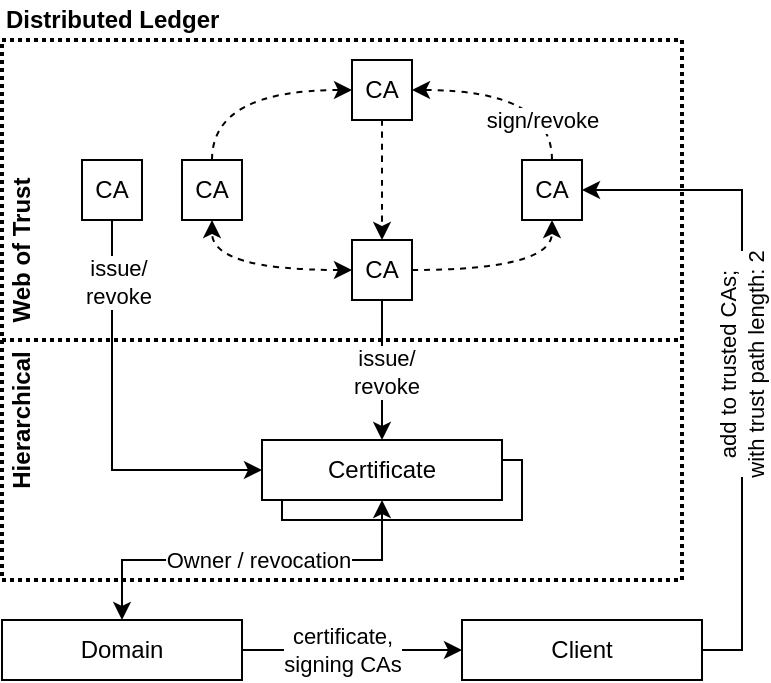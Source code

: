 <mxfile version="15.8.7" type="device" pages="8"><diagram id="R8iljsXGlbo5woVDHEhi" name="architecture-simplified"><mxGraphModel dx="1026" dy="521" grid="1" gridSize="10" guides="1" tooltips="1" connect="1" arrows="1" fold="1" page="1" pageScale="1" pageWidth="1169" pageHeight="827" math="0" shadow="0"><root><mxCell id="88ERGXW2AgJ9caHo-0pp-0"/><mxCell id="88ERGXW2AgJ9caHo-0pp-1" parent="88ERGXW2AgJ9caHo-0pp-0"/><mxCell id="WZ7oNyzAB2QhTYiF89JB-40" value="" style="rounded=0;whiteSpace=wrap;html=1;dashed=1;dashPattern=1 1;fillColor=none;strokeWidth=2;" parent="88ERGXW2AgJ9caHo-0pp-1" vertex="1"><mxGeometry x="160" y="30" width="340" height="270" as="geometry"/></mxCell><mxCell id="WZ7oNyzAB2QhTYiF89JB-1" value="Domain" style="rounded=0;whiteSpace=wrap;html=1;" parent="88ERGXW2AgJ9caHo-0pp-1" vertex="1"><mxGeometry x="300" y="240" width="120" height="30" as="geometry"/></mxCell><mxCell id="WZ7oNyzAB2QhTYiF89JB-3" style="edgeStyle=orthogonalEdgeStyle;rounded=0;orthogonalLoop=1;jettySize=auto;html=1;entryX=0.5;entryY=0;entryDx=0;entryDy=0;exitX=0.5;exitY=1;exitDx=0;exitDy=0;" parent="88ERGXW2AgJ9caHo-0pp-1" source="WZ7oNyzAB2QhTYiF89JB-6" target="WZ7oNyzAB2QhTYiF89JB-7" edge="1"><mxGeometry relative="1" as="geometry"/></mxCell><mxCell id="WZ7oNyzAB2QhTYiF89JB-41" value="issue/&lt;br&gt;revoke" style="edgeLabel;html=1;align=center;verticalAlign=middle;resizable=0;points=[];" parent="WZ7oNyzAB2QhTYiF89JB-3" vertex="1" connectable="0"><mxGeometry x="0.029" y="2" relative="1" as="geometry"><mxPoint as="offset"/></mxGeometry></mxCell><mxCell id="WZ7oNyzAB2QhTYiF89JB-5" value="" style="edgeStyle=orthogonalEdgeStyle;rounded=0;orthogonalLoop=1;jettySize=auto;html=1;entryX=0.5;entryY=1;entryDx=0;entryDy=0;exitX=1;exitY=0.5;exitDx=0;exitDy=0;startArrow=none;startFill=0;curved=1;dashed=1;" parent="88ERGXW2AgJ9caHo-0pp-1" source="WZ7oNyzAB2QhTYiF89JB-6" target="WZ7oNyzAB2QhTYiF89JB-10" edge="1"><mxGeometry relative="1" as="geometry"/></mxCell><mxCell id="WZ7oNyzAB2QhTYiF89JB-6" value="CA" style="rounded=0;whiteSpace=wrap;html=1;" parent="88ERGXW2AgJ9caHo-0pp-1" vertex="1"><mxGeometry x="335" y="130" width="30" height="30" as="geometry"/></mxCell><mxCell id="WZ7oNyzAB2QhTYiF89JB-7" value="Certificate" style="rounded=0;whiteSpace=wrap;html=1;" parent="88ERGXW2AgJ9caHo-0pp-1" vertex="1"><mxGeometry x="290" y="230" width="120" height="30" as="geometry"/></mxCell><mxCell id="WZ7oNyzAB2QhTYiF89JB-8" style="edgeStyle=orthogonalEdgeStyle;rounded=0;orthogonalLoop=1;jettySize=auto;html=1;entryX=0.5;entryY=1;entryDx=0;entryDy=0;exitX=0.5;exitY=0;exitDx=0;exitDy=0;startArrow=classic;startFill=1;" parent="88ERGXW2AgJ9caHo-0pp-1" source="WZ7oNyzAB2QhTYiF89JB-44" target="WZ7oNyzAB2QhTYiF89JB-7" edge="1"><mxGeometry relative="1" as="geometry"/></mxCell><mxCell id="WZ7oNyzAB2QhTYiF89JB-9" value="Owner / revocation" style="edgeLabel;html=1;align=center;verticalAlign=middle;resizable=0;points=[];" parent="WZ7oNyzAB2QhTYiF89JB-8" vertex="1" connectable="0"><mxGeometry x="0.024" relative="1" as="geometry"><mxPoint as="offset"/></mxGeometry></mxCell><mxCell id="WZ7oNyzAB2QhTYiF89JB-31" style="edgeStyle=orthogonalEdgeStyle;curved=1;rounded=0;orthogonalLoop=1;jettySize=auto;html=1;entryX=1;entryY=0.5;entryDx=0;entryDy=0;exitX=0.5;exitY=0;exitDx=0;exitDy=0;dashed=1;startArrow=none;startFill=0;endArrow=classic;endFill=1;" parent="88ERGXW2AgJ9caHo-0pp-1" source="WZ7oNyzAB2QhTYiF89JB-10" target="WZ7oNyzAB2QhTYiF89JB-29" edge="1"><mxGeometry relative="1" as="geometry"/></mxCell><mxCell id="WZ7oNyzAB2QhTYiF89JB-36" value="sign/revoke" style="edgeLabel;html=1;align=center;verticalAlign=middle;resizable=0;points=[];" parent="WZ7oNyzAB2QhTYiF89JB-31" vertex="1" connectable="0"><mxGeometry x="0.314" y="5" relative="1" as="geometry"><mxPoint x="29" y="10" as="offset"/></mxGeometry></mxCell><mxCell id="WZ7oNyzAB2QhTYiF89JB-10" value="CA" style="rounded=0;whiteSpace=wrap;html=1;" parent="88ERGXW2AgJ9caHo-0pp-1" vertex="1"><mxGeometry x="420" y="90" width="30" height="30" as="geometry"/></mxCell><mxCell id="WZ7oNyzAB2QhTYiF89JB-11" style="edgeStyle=orthogonalEdgeStyle;rounded=0;orthogonalLoop=1;jettySize=auto;html=1;startArrow=none;startFill=0;entryX=1;entryY=0.5;entryDx=0;entryDy=0;exitX=1;exitY=0.5;exitDx=0;exitDy=0;" parent="88ERGXW2AgJ9caHo-0pp-1" source="WZ7oNyzAB2QhTYiF89JB-16" target="WZ7oNyzAB2QhTYiF89JB-10" edge="1"><mxGeometry relative="1" as="geometry"><mxPoint x="760" y="205" as="targetPoint"/></mxGeometry></mxCell><mxCell id="WZ7oNyzAB2QhTYiF89JB-12" value="add to trusted CAs; &lt;br&gt;with trust path length: 2" style="edgeLabel;html=1;align=center;verticalAlign=middle;resizable=0;points=[];horizontal=0;" parent="WZ7oNyzAB2QhTYiF89JB-11" vertex="1" connectable="0"><mxGeometry x="-0.313" y="3" relative="1" as="geometry"><mxPoint x="3" y="-49" as="offset"/></mxGeometry></mxCell><mxCell id="WZ7oNyzAB2QhTYiF89JB-13" style="edgeStyle=orthogonalEdgeStyle;rounded=0;orthogonalLoop=1;jettySize=auto;html=1;entryX=1;entryY=0.5;entryDx=0;entryDy=0;startArrow=classic;startFill=1;exitX=0;exitY=0.5;exitDx=0;exitDy=0;endArrow=none;endFill=0;" parent="88ERGXW2AgJ9caHo-0pp-1" source="WZ7oNyzAB2QhTYiF89JB-16" target="WZ7oNyzAB2QhTYiF89JB-44" edge="1"><mxGeometry relative="1" as="geometry"/></mxCell><mxCell id="WZ7oNyzAB2QhTYiF89JB-42" value="certificate,&lt;br&gt;signing CAs" style="edgeLabel;html=1;align=center;verticalAlign=middle;resizable=0;points=[];" parent="WZ7oNyzAB2QhTYiF89JB-13" vertex="1" connectable="0"><mxGeometry x="-0.067" y="-4" relative="1" as="geometry"><mxPoint x="-9" y="4" as="offset"/></mxGeometry></mxCell><mxCell id="WZ7oNyzAB2QhTYiF89JB-16" value="Client" style="rounded=0;whiteSpace=wrap;html=1;" parent="88ERGXW2AgJ9caHo-0pp-1" vertex="1"><mxGeometry x="390" y="320" width="120" height="30" as="geometry"/></mxCell><mxCell id="WZ7oNyzAB2QhTYiF89JB-30" style="edgeStyle=orthogonalEdgeStyle;curved=1;rounded=0;orthogonalLoop=1;jettySize=auto;html=1;entryX=0;entryY=0.5;entryDx=0;entryDy=0;exitX=0.5;exitY=0;exitDx=0;exitDy=0;dashed=1;" parent="88ERGXW2AgJ9caHo-0pp-1" source="WZ7oNyzAB2QhTYiF89JB-17" target="WZ7oNyzAB2QhTYiF89JB-29" edge="1"><mxGeometry relative="1" as="geometry"/></mxCell><mxCell id="WZ7oNyzAB2QhTYiF89JB-17" value="CA" style="rounded=0;whiteSpace=wrap;html=1;" parent="88ERGXW2AgJ9caHo-0pp-1" vertex="1"><mxGeometry x="250" y="90" width="30" height="30" as="geometry"/></mxCell><mxCell id="WZ7oNyzAB2QhTYiF89JB-20" value="CA" style="rounded=0;whiteSpace=wrap;html=1;" parent="88ERGXW2AgJ9caHo-0pp-1" vertex="1"><mxGeometry x="200" y="90" width="30" height="30" as="geometry"/></mxCell><mxCell id="WZ7oNyzAB2QhTYiF89JB-21" style="edgeStyle=orthogonalEdgeStyle;rounded=0;orthogonalLoop=1;jettySize=auto;html=1;entryX=0;entryY=0.5;entryDx=0;entryDy=0;" parent="88ERGXW2AgJ9caHo-0pp-1" source="WZ7oNyzAB2QhTYiF89JB-20" target="WZ7oNyzAB2QhTYiF89JB-7" edge="1"><mxGeometry relative="1" as="geometry"><mxPoint x="330" y="180" as="sourcePoint"/><mxPoint x="330" y="240" as="targetPoint"/><Array as="points"><mxPoint x="215" y="245"/></Array></mxGeometry></mxCell><mxCell id="WZ7oNyzAB2QhTYiF89JB-22" value="issue/&lt;br&gt;revoke" style="edgeLabel;html=1;align=center;verticalAlign=middle;resizable=0;points=[];" parent="WZ7oNyzAB2QhTYiF89JB-21" vertex="1" connectable="0"><mxGeometry x="-0.368" y="3" relative="1" as="geometry"><mxPoint y="-32" as="offset"/></mxGeometry></mxCell><mxCell id="WZ7oNyzAB2QhTYiF89JB-23" value="" style="edgeStyle=orthogonalEdgeStyle;rounded=0;orthogonalLoop=1;jettySize=auto;html=1;entryX=0.5;entryY=1;entryDx=0;entryDy=0;startArrow=classic;startFill=1;exitX=0;exitY=0.5;exitDx=0;exitDy=0;curved=1;dashed=1;" parent="88ERGXW2AgJ9caHo-0pp-1" source="WZ7oNyzAB2QhTYiF89JB-6" target="WZ7oNyzAB2QhTYiF89JB-17" edge="1"><mxGeometry relative="1" as="geometry"><mxPoint x="10" y="155" as="sourcePoint"/></mxGeometry></mxCell><mxCell id="WZ7oNyzAB2QhTYiF89JB-32" style="edgeStyle=orthogonalEdgeStyle;curved=1;rounded=0;orthogonalLoop=1;jettySize=auto;html=1;dashed=1;" parent="88ERGXW2AgJ9caHo-0pp-1" source="WZ7oNyzAB2QhTYiF89JB-29" target="WZ7oNyzAB2QhTYiF89JB-6" edge="1"><mxGeometry relative="1" as="geometry"/></mxCell><mxCell id="WZ7oNyzAB2QhTYiF89JB-29" value="CA" style="rounded=0;whiteSpace=wrap;html=1;" parent="88ERGXW2AgJ9caHo-0pp-1" vertex="1"><mxGeometry x="335" y="40" width="30" height="30" as="geometry"/></mxCell><mxCell id="WZ7oNyzAB2QhTYiF89JB-35" value="" style="endArrow=none;dashed=1;html=1;dashPattern=1 1;strokeWidth=2;exitX=0;exitY=0;exitDx=0;exitDy=0;" parent="88ERGXW2AgJ9caHo-0pp-1" source="WZ7oNyzAB2QhTYiF89JB-38" edge="1"><mxGeometry width="50" height="50" relative="1" as="geometry"><mxPoint x="100" y="180" as="sourcePoint"/><mxPoint x="500" y="180" as="targetPoint"/></mxGeometry></mxCell><mxCell id="WZ7oNyzAB2QhTYiF89JB-37" value="&lt;b&gt;Web of Trust&lt;/b&gt;" style="text;html=1;strokeColor=none;fillColor=none;align=center;verticalAlign=middle;whiteSpace=wrap;rounded=0;horizontal=0;" parent="88ERGXW2AgJ9caHo-0pp-1" vertex="1"><mxGeometry x="160" y="90" width="20" height="90" as="geometry"/></mxCell><mxCell id="WZ7oNyzAB2QhTYiF89JB-38" value="&lt;b&gt;Hierarchical&lt;/b&gt;" style="text;html=1;strokeColor=none;fillColor=none;align=center;verticalAlign=middle;whiteSpace=wrap;rounded=0;horizontal=0;" parent="88ERGXW2AgJ9caHo-0pp-1" vertex="1"><mxGeometry x="160" y="180" width="20" height="80" as="geometry"/></mxCell><mxCell id="WZ7oNyzAB2QhTYiF89JB-43" value="&lt;b&gt;Distributed Ledger&lt;/b&gt;" style="text;html=1;strokeColor=none;fillColor=none;align=left;verticalAlign=middle;whiteSpace=wrap;rounded=0;horizontal=1;" parent="88ERGXW2AgJ9caHo-0pp-1" vertex="1"><mxGeometry x="160" y="10" width="190" height="20" as="geometry"/></mxCell><mxCell id="WZ7oNyzAB2QhTYiF89JB-44" value="Domain" style="rounded=0;whiteSpace=wrap;html=1;" parent="88ERGXW2AgJ9caHo-0pp-1" vertex="1"><mxGeometry x="160" y="320" width="120" height="30" as="geometry"/></mxCell></root></mxGraphModel></diagram><diagram id="hqc9p10uXiZZeAkdWWns" name="architecture-overview"><mxGraphModel dx="1106" dy="804" grid="1" gridSize="10" guides="1" tooltips="1" connect="1" arrows="1" fold="1" page="1" pageScale="1" pageWidth="827" pageHeight="1169" math="0" shadow="0"><root><mxCell id="0"/><mxCell id="1" parent="0"/><mxCell id="Jvp4TilBe07q9GbpM-v2-28" value="Hierarchical" style="rounded=0;whiteSpace=wrap;html=1;fillColor=#dae8fc;strokeColor=#6c8ebf;align=left;verticalAlign=top;" parent="1" vertex="1"><mxGeometry x="40" y="40" width="630" height="240" as="geometry"/></mxCell><mxCell id="_Oig4gNvEOcrULchwYfB-1" value="Domain" style="rounded=0;whiteSpace=wrap;html=1;fillColor=#d5e8d4;strokeColor=#82b366;" parent="1" vertex="1"><mxGeometry x="300" y="240" width="120" height="30" as="geometry"/></mxCell><mxCell id="Jvp4TilBe07q9GbpM-v2-15" value="WoT" style="rounded=0;whiteSpace=wrap;html=1;fillColor=#fff2cc;strokeColor=#d6b656;align=left;verticalAlign=top;" parent="1" vertex="1"><mxGeometry x="50" y="70" width="600" height="110" as="geometry"/></mxCell><mxCell id="Jvp4TilBe07q9GbpM-v2-5" style="edgeStyle=orthogonalEdgeStyle;rounded=0;orthogonalLoop=1;jettySize=auto;html=1;entryX=0.25;entryY=0;entryDx=0;entryDy=0;exitX=0.5;exitY=1;exitDx=0;exitDy=0;" parent="1" source="Jvp4TilBe07q9GbpM-v2-3" target="Jvp4TilBe07q9GbpM-v2-4" edge="1"><mxGeometry relative="1" as="geometry"/></mxCell><mxCell id="Jvp4TilBe07q9GbpM-v2-6" value="issue/&lt;br&gt;revoke" style="edgeLabel;html=1;align=center;verticalAlign=middle;resizable=0;points=[];" parent="Jvp4TilBe07q9GbpM-v2-5" vertex="1" connectable="0"><mxGeometry x="-0.368" y="3" relative="1" as="geometry"><mxPoint x="-13" y="-8" as="offset"/></mxGeometry></mxCell><mxCell id="Jvp4TilBe07q9GbpM-v2-11" value="sign/revoke" style="edgeStyle=orthogonalEdgeStyle;rounded=0;orthogonalLoop=1;jettySize=auto;html=1;entryX=0;entryY=0.5;entryDx=0;entryDy=0;exitX=1;exitY=0.5;exitDx=0;exitDy=0;startArrow=classic;startFill=1;" parent="1" source="Jvp4TilBe07q9GbpM-v2-3" target="Jvp4TilBe07q9GbpM-v2-10" edge="1"><mxGeometry relative="1" as="geometry"/></mxCell><mxCell id="Jvp4TilBe07q9GbpM-v2-3" value="Certificate Authority" style="rounded=0;whiteSpace=wrap;html=1;fillColor=#d5e8d4;strokeColor=#82b366;" parent="1" vertex="1"><mxGeometry x="290" y="140" width="120" height="30" as="geometry"/></mxCell><mxCell id="Jvp4TilBe07q9GbpM-v2-4" value="Domain" style="rounded=0;whiteSpace=wrap;html=1;fillColor=#d5e8d4;strokeColor=#82b366;" parent="1" vertex="1"><mxGeometry x="290" y="230" width="120" height="30" as="geometry"/></mxCell><mxCell id="Jvp4TilBe07q9GbpM-v2-8" style="edgeStyle=orthogonalEdgeStyle;rounded=0;orthogonalLoop=1;jettySize=auto;html=1;entryX=1;entryY=0.5;entryDx=0;entryDy=0;" parent="1" source="Jvp4TilBe07q9GbpM-v2-4" target="Jvp4TilBe07q9GbpM-v2-4" edge="1"><mxGeometry relative="1" as="geometry"/></mxCell><mxCell id="Jvp4TilBe07q9GbpM-v2-9" value="revocation" style="edgeLabel;html=1;align=center;verticalAlign=middle;resizable=0;points=[];" parent="Jvp4TilBe07q9GbpM-v2-8" vertex="1" connectable="0"><mxGeometry x="0.024" relative="1" as="geometry"><mxPoint as="offset"/></mxGeometry></mxCell><mxCell id="Jvp4TilBe07q9GbpM-v2-10" value="Certificate Authority" style="rounded=0;whiteSpace=wrap;html=1;fillColor=#d5e8d4;strokeColor=#82b366;" parent="1" vertex="1"><mxGeometry x="510" y="140" width="120" height="30" as="geometry"/></mxCell><mxCell id="Jvp4TilBe07q9GbpM-v2-13" style="edgeStyle=orthogonalEdgeStyle;rounded=0;orthogonalLoop=1;jettySize=auto;html=1;startArrow=classic;startFill=1;" parent="1" source="Jvp4TilBe07q9GbpM-v2-12" target="Jvp4TilBe07q9GbpM-v2-10" edge="1"><mxGeometry relative="1" as="geometry"/></mxCell><mxCell id="Jvp4TilBe07q9GbpM-v2-14" value="add to trusted CAs; &lt;br&gt;with trust path length: 1" style="edgeLabel;html=1;align=center;verticalAlign=middle;resizable=0;points=[];" parent="Jvp4TilBe07q9GbpM-v2-13" vertex="1" connectable="0"><mxGeometry x="-0.313" y="3" relative="1" as="geometry"><mxPoint y="-23" as="offset"/></mxGeometry></mxCell><mxCell id="Jvp4TilBe07q9GbpM-v2-25" style="edgeStyle=orthogonalEdgeStyle;rounded=0;orthogonalLoop=1;jettySize=auto;html=1;entryX=0.75;entryY=1;entryDx=0;entryDy=0;startArrow=none;startFill=0;" parent="1" source="Jvp4TilBe07q9GbpM-v2-12" target="Jvp4TilBe07q9GbpM-v2-4" edge="1"><mxGeometry relative="1" as="geometry"><Array as="points"><mxPoint x="380" y="300"/></Array></mxGeometry></mxCell><mxCell id="Jvp4TilBe07q9GbpM-v2-38" style="edgeStyle=orthogonalEdgeStyle;rounded=0;orthogonalLoop=1;jettySize=auto;html=1;entryX=0.5;entryY=0;entryDx=0;entryDy=0;startArrow=none;startFill=0;dashed=1;" parent="1" source="Jvp4TilBe07q9GbpM-v2-12" target="Jvp4TilBe07q9GbpM-v2-3" edge="1"><mxGeometry relative="1" as="geometry"><Array as="points"><mxPoint x="660" y="305"/><mxPoint x="660" y="100"/><mxPoint x="350" y="100"/></Array></mxGeometry></mxCell><mxCell id="_Oig4gNvEOcrULchwYfB-6" value="indirect trust (trust path length: 1)" style="edgeLabel;html=1;align=center;verticalAlign=middle;resizable=0;points=[];" parent="Jvp4TilBe07q9GbpM-v2-38" vertex="1" connectable="0"><mxGeometry x="0.281" relative="1" as="geometry"><mxPoint as="offset"/></mxGeometry></mxCell><mxCell id="Jvp4TilBe07q9GbpM-v2-12" value="Client" style="rounded=0;whiteSpace=wrap;html=1;fillColor=#e1d5e7;strokeColor=#9673a6;" parent="1" vertex="1"><mxGeometry x="510" y="290" width="120" height="30" as="geometry"/></mxCell><mxCell id="Jvp4TilBe07q9GbpM-v2-19" value="Certificate Authority" style="rounded=0;whiteSpace=wrap;html=1;fillColor=#f8cecc;strokeColor=#b85450;" parent="1" vertex="1"><mxGeometry x="70" y="140" width="120" height="30" as="geometry"/></mxCell><mxCell id="Jvp4TilBe07q9GbpM-v2-20" style="edgeStyle=orthogonalEdgeStyle;rounded=0;orthogonalLoop=1;jettySize=auto;html=1;entryX=0.25;entryY=0;entryDx=0;entryDy=0;exitX=0.25;exitY=1;exitDx=0;exitDy=0;" parent="1" source="Jvp4TilBe07q9GbpM-v2-19" target="Jvp4TilBe07q9GbpM-v2-22" edge="1"><mxGeometry relative="1" as="geometry"><mxPoint x="100" y="200" as="sourcePoint"/></mxGeometry></mxCell><mxCell id="Jvp4TilBe07q9GbpM-v2-21" value="issue/&lt;br&gt;revoke" style="edgeLabel;html=1;align=center;verticalAlign=middle;resizable=0;points=[];" parent="Jvp4TilBe07q9GbpM-v2-20" vertex="1" connectable="0"><mxGeometry x="-0.368" y="3" relative="1" as="geometry"><mxPoint as="offset"/></mxGeometry></mxCell><mxCell id="ZP8PX-YyJU2OfAZq6ABc-1" value="Certificate Authority&lt;br&gt;(independent)" style="rounded=0;whiteSpace=wrap;html=1;fillColor=#f8cecc;strokeColor=#b85450;" parent="1" vertex="1"><mxGeometry x="190" y="80" width="120" height="30" as="geometry"/></mxCell><mxCell id="ZP8PX-YyJU2OfAZq6ABc-2" style="edgeStyle=orthogonalEdgeStyle;rounded=0;orthogonalLoop=1;jettySize=auto;html=1;entryX=0;entryY=0.5;entryDx=0;entryDy=0;" parent="1" source="ZP8PX-YyJU2OfAZq6ABc-1" target="Jvp4TilBe07q9GbpM-v2-4" edge="1"><mxGeometry relative="1" as="geometry"><mxPoint x="330" y="180" as="sourcePoint"/><mxPoint x="330" y="240" as="targetPoint"/></mxGeometry></mxCell><mxCell id="ZP8PX-YyJU2OfAZq6ABc-3" value="issue/&lt;br&gt;revoke" style="edgeLabel;html=1;align=center;verticalAlign=middle;resizable=0;points=[];" parent="ZP8PX-YyJU2OfAZq6ABc-2" vertex="1" connectable="0"><mxGeometry x="-0.368" y="3" relative="1" as="geometry"><mxPoint x="-3" y="-38" as="offset"/></mxGeometry></mxCell><mxCell id="Jvp4TilBe07q9GbpM-v2-18" value="sign/revoke" style="edgeStyle=orthogonalEdgeStyle;rounded=0;orthogonalLoop=1;jettySize=auto;html=1;entryX=1;entryY=0.5;entryDx=0;entryDy=0;startArrow=classic;startFill=1;exitX=0;exitY=0.5;exitDx=0;exitDy=0;" parent="1" source="Jvp4TilBe07q9GbpM-v2-3" target="Jvp4TilBe07q9GbpM-v2-19" edge="1"><mxGeometry relative="1" as="geometry"><mxPoint x="10" y="155" as="sourcePoint"/></mxGeometry></mxCell><mxCell id="8W__3dVDcgyduScF7KLv-1" value="Domain" style="rounded=0;whiteSpace=wrap;html=1;fillColor=#f8cecc;strokeColor=#b85450;" parent="1" vertex="1"><mxGeometry x="80" y="240" width="120" height="30" as="geometry"/></mxCell><mxCell id="Jvp4TilBe07q9GbpM-v2-22" value="Domain" style="rounded=0;whiteSpace=wrap;html=1;fillColor=#f8cecc;strokeColor=#b85450;" parent="1" vertex="1"><mxGeometry x="70" y="230" width="120" height="30" as="geometry"/></mxCell><mxCell id="Jvp4TilBe07q9GbpM-v2-23" style="edgeStyle=orthogonalEdgeStyle;rounded=0;orthogonalLoop=1;jettySize=auto;html=1;entryX=1;entryY=0.5;entryDx=0;entryDy=0;" parent="1" source="Jvp4TilBe07q9GbpM-v2-22" target="Jvp4TilBe07q9GbpM-v2-22" edge="1"><mxGeometry relative="1" as="geometry"/></mxCell><mxCell id="Jvp4TilBe07q9GbpM-v2-24" value="revocation" style="edgeLabel;html=1;align=center;verticalAlign=middle;resizable=0;points=[];" parent="Jvp4TilBe07q9GbpM-v2-23" vertex="1" connectable="0"><mxGeometry x="0.024" relative="1" as="geometry"><mxPoint as="offset"/></mxGeometry></mxCell><mxCell id="_Oig4gNvEOcrULchwYfB-5" style="edgeStyle=orthogonalEdgeStyle;rounded=0;orthogonalLoop=1;jettySize=auto;html=1;exitX=0;exitY=0.75;exitDx=0;exitDy=0;startArrow=none;startFill=0;endArrow=cross;endFill=0;" parent="1" source="Jvp4TilBe07q9GbpM-v2-12" target="Jvp4TilBe07q9GbpM-v2-22" edge="1"><mxGeometry relative="1" as="geometry"><Array as="points"><mxPoint x="130" y="313"/></Array></mxGeometry></mxCell></root></mxGraphModel></diagram><diagram id="LA-sUbSeXVzEDmszDA8m" name="dm-wot-cas-option-a"><mxGraphModel dx="1026" dy="521" grid="1" gridSize="10" guides="1" tooltips="1" connect="1" arrows="1" fold="1" page="1" pageScale="1" pageWidth="827" pageHeight="1169" math="0" shadow="0"><root><mxCell id="NWt-SOI5MvSsuVjCQxkT-0"/><mxCell id="NWt-SOI5MvSsuVjCQxkT-1" parent="NWt-SOI5MvSsuVjCQxkT-0"/><mxCell id="EHzhBuzKNlNEUafiMOgo-0" value="&lt;span style=&quot;color: rgb(0 , 0 , 0)&quot;&gt;&lt;b&gt;Option A&lt;/b&gt;&lt;/span&gt;" style="rounded=0;whiteSpace=wrap;html=1;fillColor=#dae8fc;strokeColor=#6c8ebf;align=left;verticalAlign=top;" parent="NWt-SOI5MvSsuVjCQxkT-1" vertex="1"><mxGeometry x="40" y="40" width="500" height="260" as="geometry"/></mxCell><mxCell id="9whQbToMPVkBE5dgWJ0P-2" value="" style="edgeStyle=entityRelationEdgeStyle;fontSize=12;html=1;endArrow=ERoneToMany;dashed=1;" parent="NWt-SOI5MvSsuVjCQxkT-1" source="9whQbToMPVkBE5dgWJ0P-9" target="9whQbToMPVkBE5dgWJ0P-12" edge="1"><mxGeometry width="100" height="100" relative="1" as="geometry"><mxPoint x="290" y="190" as="sourcePoint"/><mxPoint x="210" y="150" as="targetPoint"/></mxGeometry></mxCell><mxCell id="9whQbToMPVkBE5dgWJ0P-3" value="" style="edgeStyle=entityRelationEdgeStyle;fontSize=12;html=1;endArrow=ERoneToMany;dashed=1;" parent="NWt-SOI5MvSsuVjCQxkT-1" source="9whQbToMPVkBE5dgWJ0P-9" target="9whQbToMPVkBE5dgWJ0P-14" edge="1"><mxGeometry width="100" height="100" relative="1" as="geometry"><mxPoint x="290" y="190" as="sourcePoint"/><mxPoint x="210" y="230" as="targetPoint"/></mxGeometry></mxCell><mxCell id="9whQbToMPVkBE5dgWJ0P-9" value="Certificate Authority" style="swimlane;childLayout=stackLayout;horizontal=1;startSize=30;horizontalStack=0;rounded=1;fontSize=14;fontStyle=0;strokeWidth=2;resizeParent=0;resizeLast=1;shadow=0;dashed=0;align=center;" parent="NWt-SOI5MvSsuVjCQxkT-1" vertex="1"><mxGeometry x="300" y="150" width="220" height="80" as="geometry"/></mxCell><mxCell id="9whQbToMPVkBE5dgWJ0P-10" value="+ publicKey: Ethereum Address&#10;- secretKey: bytes" style="align=left;strokeColor=none;fillColor=none;spacingLeft=4;fontSize=12;verticalAlign=top;resizable=0;rotatable=0;part=1;" parent="9whQbToMPVkBE5dgWJ0P-9" vertex="1"><mxGeometry y="30" width="220" height="50" as="geometry"/></mxCell><mxCell id="9whQbToMPVkBE5dgWJ0P-12" value="Signature" style="swimlane;childLayout=stackLayout;horizontal=1;startSize=30;horizontalStack=0;rounded=1;fontSize=14;fontStyle=0;strokeWidth=2;resizeParent=0;resizeLast=1;shadow=0;dashed=0;align=center;" parent="NWt-SOI5MvSsuVjCQxkT-1" vertex="1"><mxGeometry x="70" y="90" width="160" height="90" as="geometry"/></mxCell><mxCell id="9whQbToMPVkBE5dgWJ0P-13" value="+ signatureID: uint&#10;+ signer: Ethereum Address&#10;+ expiry: uint" style="align=left;strokeColor=none;fillColor=none;spacingLeft=4;fontSize=12;verticalAlign=top;resizable=0;rotatable=0;part=1;" parent="9whQbToMPVkBE5dgWJ0P-12" vertex="1"><mxGeometry y="30" width="160" height="60" as="geometry"/></mxCell><mxCell id="9whQbToMPVkBE5dgWJ0P-14" value="Revocation" style="swimlane;childLayout=stackLayout;horizontal=1;startSize=30;horizontalStack=0;rounded=1;fontSize=14;fontStyle=0;strokeWidth=2;resizeParent=0;resizeLast=1;shadow=0;dashed=0;align=center;" parent="NWt-SOI5MvSsuVjCQxkT-1" vertex="1"><mxGeometry x="70" y="220" width="160" height="70" as="geometry"/></mxCell><mxCell id="9whQbToMPVkBE5dgWJ0P-15" value="+ signatureID: uint" style="align=left;strokeColor=none;fillColor=none;spacingLeft=4;fontSize=12;verticalAlign=top;resizable=0;rotatable=0;part=1;" parent="9whQbToMPVkBE5dgWJ0P-14" vertex="1"><mxGeometry y="30" width="160" height="40" as="geometry"/></mxCell><mxCell id="9whQbToMPVkBE5dgWJ0P-16" value="mapped with the help of smart contracts" style="text;html=1;strokeColor=none;fillColor=none;align=right;verticalAlign=middle;whiteSpace=wrap;rounded=0;" parent="NWt-SOI5MvSsuVjCQxkT-1" vertex="1"><mxGeometry x="259" y="310" width="280" height="20" as="geometry"/></mxCell><mxCell id="Q9DqE6DUjBD408pepd7D-2" value="Trust Graph&lt;br&gt;(for finding shortest path to trusted CA)" style="rounded=0;whiteSpace=wrap;html=1;align=center;" parent="NWt-SOI5MvSsuVjCQxkT-1" vertex="1"><mxGeometry x="400" y="60" width="120" height="60" as="geometry"/></mxCell></root></mxGraphModel></diagram><diagram name="dm-wot-cas-option-b" id="CommvsuzACTs1ep_oVR3"><mxGraphModel dx="1106" dy="804" grid="1" gridSize="10" guides="1" tooltips="1" connect="1" arrows="1" fold="1" page="1" pageScale="1" pageWidth="827" pageHeight="1169" math="0" shadow="0"><root><mxCell id="oBf6UuxCIdquSagruw2z-0"/><mxCell id="oBf6UuxCIdquSagruw2z-1" parent="oBf6UuxCIdquSagruw2z-0"/><mxCell id="nQgqVpG9UAFyqXSHwoMC-0" value="&lt;span style=&quot;color: rgb(0 , 0 , 0)&quot;&gt;&lt;b&gt;Option B&lt;/b&gt;&lt;/span&gt;" style="rounded=0;whiteSpace=wrap;html=1;fillColor=#dae8fc;strokeColor=#6c8ebf;align=left;verticalAlign=top;" parent="oBf6UuxCIdquSagruw2z-1" vertex="1"><mxGeometry x="40" y="40" width="500" height="260" as="geometry"/></mxCell><mxCell id="oBf6UuxCIdquSagruw2z-11" value="Certificate Authority" style="swimlane;childLayout=stackLayout;horizontal=1;startSize=30;horizontalStack=0;rounded=1;fontSize=14;fontStyle=0;strokeWidth=2;resizeParent=0;resizeLast=1;shadow=0;dashed=0;align=center;" parent="oBf6UuxCIdquSagruw2z-1" vertex="1"><mxGeometry x="90" y="120" width="220" height="100" as="geometry"/></mxCell><mxCell id="oBf6UuxCIdquSagruw2z-12" value="+ publicKey: Ethereum Address&#10;- secretKey: bytes&#10;+ trustedCAs: list" style="align=left;strokeColor=none;fillColor=none;spacingLeft=4;fontSize=12;verticalAlign=top;resizable=0;rotatable=0;part=1;" parent="oBf6UuxCIdquSagruw2z-11" vertex="1"><mxGeometry y="30" width="220" height="70" as="geometry"/></mxCell><mxCell id="oBf6UuxCIdquSagruw2z-13" value="Trust Graph&lt;br&gt;(for finding shortest path to trusted CA)" style="rounded=0;whiteSpace=wrap;html=1;align=center;" parent="oBf6UuxCIdquSagruw2z-1" vertex="1"><mxGeometry x="390" y="60" width="120" height="60" as="geometry"/></mxCell><mxCell id="oBf6UuxCIdquSagruw2z-16" value="&lt;span&gt;Advantages:&lt;/span&gt;&lt;br&gt;&lt;span&gt;less storage&lt;br&gt;&lt;br&gt;Disadvantages:&lt;br&gt;revocations not tracable&lt;br&gt;&lt;/span&gt;" style="text;html=1;strokeColor=none;fillColor=none;align=left;verticalAlign=top;whiteSpace=wrap;rounded=0;dashed=1;dashPattern=1 1;" parent="oBf6UuxCIdquSagruw2z-1" vertex="1"><mxGeometry x="60" y="340" width="180" height="90" as="geometry"/></mxCell></root></mxGraphModel></diagram><diagram id="NugH4LMaRgq6cPjP08Pf" name="dm-combined-option-b"><mxGraphModel dx="1106" dy="804" grid="1" gridSize="10" guides="1" tooltips="1" connect="1" arrows="1" fold="1" page="1" pageScale="1" pageWidth="1169" pageHeight="827" math="0" shadow="0"><root><mxCell id="WNODoCf9U9QbKtymGQkh-0"/><mxCell id="WNODoCf9U9QbKtymGQkh-1" parent="WNODoCf9U9QbKtymGQkh-0"/><mxCell id="SLbDpQD1oshp_N34kcce-1" value="&lt;b&gt;Ethereum Network - managed with the Hybrid Trust PL PKI smart contract&lt;/b&gt;" style="rounded=0;whiteSpace=wrap;html=1;fillColor=#f5f5f5;align=left;strokeColor=#666666;fontColor=#333333;verticalAlign=top;" parent="WNODoCf9U9QbKtymGQkh-1" vertex="1"><mxGeometry x="380" y="310" width="640" height="200" as="geometry"/></mxCell><mxCell id="rrgp8g5s_MzNX5PGTjSP-0" style="edgeStyle=orthogonalEdgeStyle;curved=1;rounded=0;orthogonalLoop=1;jettySize=auto;html=1;startArrow=classic;startFill=1;endArrow=classic;endFill=1;" parent="WNODoCf9U9QbKtymGQkh-1" source="NmMNtc0ZDk1nOtmmJBwM-1" target="NmMNtc0ZDk1nOtmmJBwM-0" edge="1"><mxGeometry relative="1" as="geometry"><mxPoint x="740" y="165" as="sourcePoint"/><mxPoint x="600" y="165" as="targetPoint"/></mxGeometry></mxCell><mxCell id="rrgp8g5s_MzNX5PGTjSP-1" value="Domain presents&lt;br&gt;certificate&lt;br&gt;Client validates&lt;br&gt;certificate" style="edgeLabel;html=1;align=center;verticalAlign=middle;resizable=0;points=[];" parent="rrgp8g5s_MzNX5PGTjSP-0" vertex="1" connectable="0"><mxGeometry x="-0.014" y="4" relative="1" as="geometry"><mxPoint as="offset"/></mxGeometry></mxCell><mxCell id="SM9xwahxtl96TMWr8KLs-4" value="Certificate Authority" style="swimlane;childLayout=stackLayout;horizontal=1;startSize=30;horizontalStack=0;rounded=1;fontSize=14;fontStyle=0;strokeWidth=2;resizeParent=0;resizeLast=1;shadow=0;dashed=0;align=center;gradientColor=#7EA6E0;fillColor=#FFE599;" parent="WNODoCf9U9QbKtymGQkh-1" vertex="1"><mxGeometry x="410" y="345" width="220" height="100" as="geometry"><mxRectangle x="340" y="350" width="150" height="30" as="alternateBounds"/></mxGeometry></mxCell><mxCell id="SM9xwahxtl96TMWr8KLs-5" value="+ publicKey: bytes&#10;+ ethAddress: Ethereum Address&#10;- secretKey: bytes&#10;+ trustedCAs: list" style="align=left;strokeColor=none;fillColor=none;spacingLeft=4;fontSize=12;verticalAlign=top;resizable=0;rotatable=0;part=1;" parent="SM9xwahxtl96TMWr8KLs-4" vertex="1"><mxGeometry y="30" width="220" height="70" as="geometry"/></mxCell><mxCell id="5ocXPpyUKYHAG-C6BlfV-0" value="" style="edgeStyle=orthogonalEdgeStyle;fontSize=12;html=1;endArrow=ERzeroToMany;endFill=1;exitX=0.75;exitY=1;exitDx=0;exitDy=0;curved=1;entryX=0.25;entryY=1;entryDx=0;entryDy=0;" parent="SM9xwahxtl96TMWr8KLs-4" source="SM9xwahxtl96TMWr8KLs-5" target="SM9xwahxtl96TMWr8KLs-5" edge="1"><mxGeometry width="100" height="100" relative="1" as="geometry"><mxPoint x="180" y="220" as="sourcePoint"/><mxPoint x="40" y="140" as="targetPoint"/><Array as="points"><mxPoint x="165" y="140"/><mxPoint x="55" y="140"/></Array></mxGeometry></mxCell><mxCell id="5ocXPpyUKYHAG-C6BlfV-11" value="&lt;span style=&quot;font-size: 12px ; background-color: rgb(248 , 249 , 250)&quot;&gt;CA can trust 0 or many other CAs&lt;/span&gt;" style="edgeLabel;html=1;align=center;verticalAlign=middle;resizable=0;points=[];" parent="5ocXPpyUKYHAG-C6BlfV-0" vertex="1" connectable="0"><mxGeometry x="-0.095" y="-1" relative="1" as="geometry"><mxPoint as="offset"/></mxGeometry></mxCell><mxCell id="SM9xwahxtl96TMWr8KLs-6" value="" style="edgeStyle=entityRelationEdgeStyle;fontSize=12;html=1;endArrow=ERmany;startArrow=none;startFill=0;" parent="WNODoCf9U9QbKtymGQkh-1" source="NmMNtc0ZDk1nOtmmJBwM-1" target="SM9xwahxtl96TMWr8KLs-8" edge="1"><mxGeometry width="100" height="100" relative="1" as="geometry"><mxPoint x="950" y="165" as="sourcePoint"/><mxPoint x="280" y="610" as="targetPoint"/></mxGeometry></mxCell><mxCell id="5ocXPpyUKYHAG-C6BlfV-12" value="&lt;span style=&quot;font-size: 12px ; background-color: rgb(248 , 249 , 250)&quot;&gt;- Many certificates&lt;br&gt;(from different CAs)&lt;br&gt;can get assigned to&lt;br&gt;a Domain;&lt;br&gt;- Each certificate can only&lt;br&gt;certify a single domain&lt;br&gt;&lt;/span&gt;" style="edgeLabel;html=1;align=center;verticalAlign=middle;resizable=0;points=[];" parent="SM9xwahxtl96TMWr8KLs-6" vertex="1" connectable="0"><mxGeometry y="-3" relative="1" as="geometry"><mxPoint x="3" y="62" as="offset"/></mxGeometry></mxCell><mxCell id="SM9xwahxtl96TMWr8KLs-7" value="Certificates" style="swimlane;childLayout=stackLayout;horizontal=1;startSize=30;horizontalStack=0;rounded=1;fontSize=14;fontStyle=0;strokeWidth=2;resizeParent=0;resizeLast=1;shadow=0;dashed=0;align=center;fillColor=#fff2cc;strokeColor=#d6b656;" parent="WNODoCf9U9QbKtymGQkh-1" vertex="1"><mxGeometry x="780" y="350" width="220" height="90" as="geometry"/></mxCell><mxCell id="SM9xwahxtl96TMWr8KLs-8" value="+ domainPublicKey: bytes&#10;+ trusted:Bool&#10;+ (certificateContent:bytes)" style="align=left;strokeColor=none;fillColor=none;spacingLeft=4;fontSize=12;verticalAlign=top;resizable=0;rotatable=0;part=1;" parent="SM9xwahxtl96TMWr8KLs-7" vertex="1"><mxGeometry y="30" width="220" height="60" as="geometry"/></mxCell><mxCell id="SM9xwahxtl96TMWr8KLs-9" value="" style="edgeStyle=entityRelationEdgeStyle;fontSize=12;html=1;endArrow=ERzeroToMany;endFill=1;" parent="WNODoCf9U9QbKtymGQkh-1" source="SM9xwahxtl96TMWr8KLs-4" target="SM9xwahxtl96TMWr8KLs-7" edge="1"><mxGeometry width="100" height="100" relative="1" as="geometry"><mxPoint x="350" y="570" as="sourcePoint"/><mxPoint x="450" y="470" as="targetPoint"/></mxGeometry></mxCell><mxCell id="5ocXPpyUKYHAG-C6BlfV-10" value="&lt;span style=&quot;font-size: 12px ; background-color: rgb(248 , 249 , 250)&quot;&gt;A CA can hold 0 &lt;br&gt;or many certificates&lt;/span&gt;" style="edgeLabel;html=1;align=center;verticalAlign=middle;resizable=0;points=[];" parent="SM9xwahxtl96TMWr8KLs-9" vertex="1" connectable="0"><mxGeometry x="0.027" y="1" relative="1" as="geometry"><mxPoint y="1" as="offset"/></mxGeometry></mxCell><mxCell id="-JYENlP1B1z0c2nZ89d0-2" value="" style="edgeStyle=orthogonalEdgeStyle;fontSize=12;html=1;endArrow=ERzeroToMany;endFill=1;curved=1;" parent="WNODoCf9U9QbKtymGQkh-1" source="NmMNtc0ZDk1nOtmmJBwM-0" edge="1"><mxGeometry width="100" height="100" relative="1" as="geometry"><mxPoint x="520" y="210" as="sourcePoint"/><mxPoint x="520" y="345" as="targetPoint"/></mxGeometry></mxCell><mxCell id="5ocXPpyUKYHAG-C6BlfV-13" value="&lt;span style=&quot;font-size: 12px ; background-color: rgb(248 , 249 , 250)&quot;&gt;A User can trust 0 &lt;br&gt;or many CAs&lt;br&gt;&lt;/span&gt;" style="edgeLabel;html=1;align=center;verticalAlign=middle;resizable=0;points=[];" parent="-JYENlP1B1z0c2nZ89d0-2" vertex="1" connectable="0"><mxGeometry x="-0.183" relative="1" as="geometry"><mxPoint y="25" as="offset"/></mxGeometry></mxCell><mxCell id="WE9d1v100APrAp-4VIId-1" style="edgeStyle=orthogonalEdgeStyle;curved=1;rounded=0;orthogonalLoop=1;jettySize=auto;html=1;entryX=1;entryY=0.129;entryDx=0;entryDy=0;entryPerimeter=0;" parent="WNODoCf9U9QbKtymGQkh-1" source="SLbDpQD1oshp_N34kcce-0" target="SM9xwahxtl96TMWr8KLs-5" edge="1"><mxGeometry relative="1" as="geometry"/></mxCell><mxCell id="WE9d1v100APrAp-4VIId-2" style="edgeStyle=orthogonalEdgeStyle;curved=1;rounded=0;orthogonalLoop=1;jettySize=auto;html=1;" parent="WNODoCf9U9QbKtymGQkh-1" source="SLbDpQD1oshp_N34kcce-0" target="NmMNtc0ZDk1nOtmmJBwM-0" edge="1"><mxGeometry relative="1" as="geometry"><Array as="points"><mxPoint x="760" y="200"/><mxPoint x="670" y="200"/><mxPoint x="670" y="180"/></Array></mxGeometry></mxCell><mxCell id="SLbDpQD1oshp_N34kcce-0" value="Trust Path Finder Service" style="rounded=0;whiteSpace=wrap;html=1;align=center;fillColor=#d5e8d4;strokeColor=#82b366;" parent="WNODoCf9U9QbKtymGQkh-1" vertex="1"><mxGeometry x="700" y="250" width="120" height="40" as="geometry"/></mxCell><mxCell id="z_cf51r9K7HAKXyslW4J-0" value="Web Of Trust Approach" style="rounded=0;whiteSpace=wrap;html=1;fillColor=#dae8fc;align=left;strokeColor=#6c8ebf;" parent="WNODoCf9U9QbKtymGQkh-1" vertex="1"><mxGeometry x="380" y="140" width="80" height="40" as="geometry"/></mxCell><mxCell id="z_cf51r9K7HAKXyslW4J-2" value="Hierarchical" style="rounded=0;whiteSpace=wrap;html=1;fillColor=#fff2cc;align=left;strokeColor=#d6b656;" parent="WNODoCf9U9QbKtymGQkh-1" vertex="1"><mxGeometry x="380" y="190" width="80" height="40" as="geometry"/></mxCell><mxCell id="NmMNtc0ZDk1nOtmmJBwM-0" value="Client&lt;br&gt;&lt;span style=&quot;text-align: left&quot;&gt;+trustedCAs/trustStore:list&lt;/span&gt;&lt;br style=&quot;padding: 0px ; margin: 0px ; text-align: left&quot;&gt;&lt;span style=&quot;text-align: left&quot;&gt;+connection to chain&lt;/span&gt;&lt;br style=&quot;padding: 0px ; margin: 0px ; text-align: left&quot;&gt;&lt;span style=&quot;text-align: left&quot;&gt;+local block headers&lt;/span&gt;" style="shape=umlActor;verticalLabelPosition=bottom;verticalAlign=top;html=1;outlineConnect=0;" parent="WNODoCf9U9QbKtymGQkh-1" vertex="1"><mxGeometry x="620" y="130" width="30" height="60" as="geometry"/></mxCell><mxCell id="NmMNtc0ZDk1nOtmmJBwM-1" value="Domain&lt;br&gt;&lt;span style=&quot;text-align: left&quot;&gt;+certificateOfCA:dict{CA:certificate}&lt;/span&gt;&lt;br style=&quot;padding: 0px ; margin: 0px ; text-align: left&quot;&gt;&lt;span style=&quot;text-align: left&quot;&gt;+publicKey: bytes&lt;/span&gt;&lt;br style=&quot;padding: 0px ; margin: 0px ; text-align: left&quot;&gt;&lt;span style=&quot;text-align: left&quot;&gt;- secretKey: bytes&lt;/span&gt;" style="shape=umlActor;verticalLabelPosition=bottom;verticalAlign=top;html=1;outlineConnect=0;" parent="WNODoCf9U9QbKtymGQkh-1" vertex="1"><mxGeometry x="875" y="130" width="30" height="60" as="geometry"/></mxCell></root></mxGraphModel></diagram><diagram id="M5gLtfU9gJxX_lP5ruUM" name="pgp-problem"><mxGraphModel dx="1106" dy="804" grid="1" gridSize="10" guides="1" tooltips="1" connect="1" arrows="1" fold="1" page="1" pageScale="1" pageWidth="827" pageHeight="1169" math="0" shadow="0"><root><mxCell id="-HE1PFwnq2Ckgdka9F-o-0"/><mxCell id="-HE1PFwnq2Ckgdka9F-o-1" parent="-HE1PFwnq2Ckgdka9F-o-0"/><mxCell id="-HE1PFwnq2Ckgdka9F-o-5" style="edgeStyle=orthogonalEdgeStyle;rounded=0;orthogonalLoop=1;jettySize=auto;html=1;entryX=0;entryY=0.5;entryDx=0;entryDy=0;startArrow=none;startFill=0;" parent="-HE1PFwnq2Ckgdka9F-o-1" source="-HE1PFwnq2Ckgdka9F-o-2" target="-HE1PFwnq2Ckgdka9F-o-3" edge="1"><mxGeometry relative="1" as="geometry"><Array as="points"><mxPoint x="206" y="320"/></Array></mxGeometry></mxCell><mxCell id="-HE1PFwnq2Ckgdka9F-o-7" style="edgeStyle=orthogonalEdgeStyle;rounded=0;orthogonalLoop=1;jettySize=auto;html=1;entryX=0.5;entryY=1;entryDx=0;entryDy=0;startArrow=none;startFill=0;" parent="-HE1PFwnq2Ckgdka9F-o-1" source="-HE1PFwnq2Ckgdka9F-o-2" target="-HE1PFwnq2Ckgdka9F-o-4" edge="1"><mxGeometry relative="1" as="geometry"/></mxCell><mxCell id="-HE1PFwnq2Ckgdka9F-o-2" value="Alice" style="text;html=1;strokeColor=none;fillColor=none;align=center;verticalAlign=middle;whiteSpace=wrap;rounded=0;" parent="-HE1PFwnq2Ckgdka9F-o-1" vertex="1"><mxGeometry x="180" y="430" width="40" height="20" as="geometry"/></mxCell><mxCell id="-HE1PFwnq2Ckgdka9F-o-6" style="edgeStyle=orthogonalEdgeStyle;rounded=0;orthogonalLoop=1;jettySize=auto;html=1;startArrow=none;startFill=0;" parent="-HE1PFwnq2Ckgdka9F-o-1" source="-HE1PFwnq2Ckgdka9F-o-3" target="-HE1PFwnq2Ckgdka9F-o-4" edge="1"><mxGeometry relative="1" as="geometry"/></mxCell><mxCell id="-HE1PFwnq2Ckgdka9F-o-3" value="Bob" style="text;html=1;strokeColor=none;fillColor=none;align=center;verticalAlign=middle;whiteSpace=wrap;rounded=0;" parent="-HE1PFwnq2Ckgdka9F-o-1" vertex="1"><mxGeometry x="306" y="310" width="40" height="20" as="geometry"/></mxCell><mxCell id="-HE1PFwnq2Ckgdka9F-o-4" value="Dora" style="text;html=1;strokeColor=none;fillColor=none;align=center;verticalAlign=middle;whiteSpace=wrap;rounded=0;" parent="-HE1PFwnq2Ckgdka9F-o-1" vertex="1"><mxGeometry x="436" y="400" width="40" height="20" as="geometry"/></mxCell></root></mxGraphModel></diagram><diagram id="xDxhFBK6jaUXt1nUkiTV" name="pre-tls-handshake"><mxGraphModel dx="1106" dy="804" grid="1" gridSize="10" guides="1" tooltips="1" connect="1" arrows="1" fold="1" page="1" pageScale="1" pageWidth="1169" pageHeight="827" math="0" shadow="0"><root><mxCell id="xPeOuMT5parAWScyH6XQ-0"/><mxCell id="xPeOuMT5parAWScyH6XQ-1" parent="xPeOuMT5parAWScyH6XQ-0"/><mxCell id="GyTbsI7-qc7WfQFJUDa9-2" value="&lt;span&gt;Local or on chain&lt;/span&gt;" style="rounded=1;whiteSpace=wrap;html=1;align=center;fillColor=none;dashed=1;dashPattern=1 1;verticalAlign=top;" parent="xPeOuMT5parAWScyH6XQ-1" vertex="1"><mxGeometry x="20" y="200" width="140" height="360" as="geometry"/></mxCell><mxCell id="aJM65jNRd1C8avRi-cll-12" value="" style="rounded=1;whiteSpace=wrap;html=1;align=right;fillColor=none;dashed=1;" parent="xPeOuMT5parAWScyH6XQ-1" vertex="1"><mxGeometry x="20" y="260" width="690" height="60" as="geometry"/></mxCell><mxCell id="aJM65jNRd1C8avRi-cll-0" value="Domain" style="rounded=0;whiteSpace=wrap;html=1;" parent="xPeOuMT5parAWScyH6XQ-1" vertex="1"><mxGeometry x="440" y="220" width="120" height="30" as="geometry"/></mxCell><mxCell id="aJM65jNRd1C8avRi-cll-1" value="Client" style="rounded=0;whiteSpace=wrap;html=1;" parent="xPeOuMT5parAWScyH6XQ-1" vertex="1"><mxGeometry x="180" y="220" width="120" height="30" as="geometry"/></mxCell><mxCell id="aJM65jNRd1C8avRi-cll-2" value="provides list of trusted CAs / &lt;br&gt;or closest" style="text;html=1;strokeColor=none;fillColor=none;align=center;verticalAlign=middle;whiteSpace=wrap;rounded=0;" parent="xPeOuMT5parAWScyH6XQ-1" vertex="1"><mxGeometry x="290" y="340" width="170" height="30" as="geometry"/></mxCell><mxCell id="aJM65jNRd1C8avRi-cll-3" value="" style="endArrow=classic;html=1;" parent="xPeOuMT5parAWScyH6XQ-1" edge="1"><mxGeometry width="50" height="50" relative="1" as="geometry"><mxPoint x="250" y="370" as="sourcePoint"/><mxPoint x="490" y="370" as="targetPoint"/></mxGeometry></mxCell><mxCell id="aJM65jNRd1C8avRi-cll-4" value="Certificate for Domain of closest CA, closest CA" style="text;html=1;strokeColor=none;fillColor=none;align=center;verticalAlign=middle;whiteSpace=wrap;rounded=0;" parent="xPeOuMT5parAWScyH6XQ-1" vertex="1"><mxGeometry x="290" y="400" width="170" height="30" as="geometry"/></mxCell><mxCell id="aJM65jNRd1C8avRi-cll-5" value="" style="endArrow=classic;html=1;" parent="xPeOuMT5parAWScyH6XQ-1" edge="1"><mxGeometry width="50" height="50" relative="1" as="geometry"><mxPoint x="490" y="430" as="sourcePoint"/><mxPoint x="250" y="430" as="targetPoint"/></mxGeometry></mxCell><mxCell id="aJM65jNRd1C8avRi-cll-7" value="" style="endArrow=classic;html=1;" parent="xPeOuMT5parAWScyH6XQ-1" edge="1"><mxGeometry width="50" height="50" relative="1" as="geometry"><mxPoint x="520" y="370" as="sourcePoint"/><mxPoint x="520" y="410" as="targetPoint"/><Array as="points"><mxPoint x="580" y="390"/></Array></mxGeometry></mxCell><mxCell id="aJM65jNRd1C8avRi-cll-8" value="finds closest trusted CA, by graph lookup" style="text;html=1;strokeColor=none;fillColor=none;align=center;verticalAlign=middle;whiteSpace=wrap;rounded=0;" parent="xPeOuMT5parAWScyH6XQ-1" vertex="1"><mxGeometry x="580" y="370" width="120" height="40" as="geometry"/></mxCell><mxCell id="aJM65jNRd1C8avRi-cll-9" value="Since User wants to visit Domain no privacy concern with asking the Domain for closest trusted CA" style="text;html=1;strokeColor=none;fillColor=none;align=center;verticalAlign=middle;whiteSpace=wrap;rounded=0;" parent="xPeOuMT5parAWScyH6XQ-1" vertex="1"><mxGeometry x="720" y="260" width="210" height="60" as="geometry"/></mxCell><mxCell id="aJM65jNRd1C8avRi-cll-10" value="" style="endArrow=classic;html=1;" parent="xPeOuMT5parAWScyH6XQ-1" edge="1"><mxGeometry width="50" height="50" relative="1" as="geometry"><mxPoint x="220" y="270" as="sourcePoint"/><mxPoint x="220" y="310" as="targetPoint"/><Array as="points"><mxPoint x="160" y="290"/></Array></mxGeometry></mxCell><mxCell id="aJM65jNRd1C8avRi-cll-11" value="finds closest CA, by graph lookup" style="text;html=1;strokeColor=none;fillColor=none;align=center;verticalAlign=middle;whiteSpace=wrap;rounded=0;" parent="xPeOuMT5parAWScyH6XQ-1" vertex="1"><mxGeometry x="30" y="270" width="110" height="40" as="geometry"/></mxCell><mxCell id="aJM65jNRd1C8avRi-cll-16" value="follow path of trust to trusted CA&lt;br&gt;verifies Certificate" style="text;html=1;strokeColor=none;fillColor=none;align=center;verticalAlign=middle;whiteSpace=wrap;rounded=0;" parent="xPeOuMT5parAWScyH6XQ-1" vertex="1"><mxGeometry x="30" y="440" width="120" height="60" as="geometry"/></mxCell><mxCell id="aJM65jNRd1C8avRi-cll-18" value="" style="endArrow=classic;html=1;" parent="xPeOuMT5parAWScyH6XQ-1" edge="1"><mxGeometry width="50" height="50" relative="1" as="geometry"><mxPoint x="220" y="450" as="sourcePoint"/><mxPoint x="220" y="490" as="targetPoint"/><Array as="points"><mxPoint x="160" y="470"/></Array></mxGeometry></mxCell><mxCell id="GyTbsI7-qc7WfQFJUDa9-3" value="optional, more privacy conserving" style="text;html=1;strokeColor=none;fillColor=none;align=center;verticalAlign=middle;whiteSpace=wrap;rounded=0;dashed=1;dashPattern=1 1;" parent="xPeOuMT5parAWScyH6XQ-1" vertex="1"><mxGeometry x="520" y="260" width="190" height="20" as="geometry"/></mxCell><mxCell id="GyTbsI7-qc7WfQFJUDa9-4" value="" style="endArrow=none;html=1;entryX=0.5;entryY=1;entryDx=0;entryDy=0;" parent="xPeOuMT5parAWScyH6XQ-1" target="aJM65jNRd1C8avRi-cll-1" edge="1"><mxGeometry width="50" height="50" relative="1" as="geometry"><mxPoint x="240" y="580" as="sourcePoint"/><mxPoint x="600" y="280" as="targetPoint"/></mxGeometry></mxCell><mxCell id="GyTbsI7-qc7WfQFJUDa9-5" value="" style="endArrow=none;html=1;entryX=0.5;entryY=1;entryDx=0;entryDy=0;" parent="xPeOuMT5parAWScyH6XQ-1" target="aJM65jNRd1C8avRi-cll-0" edge="1"><mxGeometry width="50" height="50" relative="1" as="geometry"><mxPoint x="500" y="570" as="sourcePoint"/><mxPoint x="260" y="260" as="targetPoint"/><Array as="points"/></mxGeometry></mxCell><mxCell id="GyTbsI7-qc7WfQFJUDa9-6" value="continue TLS handshake ..." style="text;html=1;strokeColor=none;fillColor=none;align=center;verticalAlign=middle;whiteSpace=wrap;rounded=0;" parent="xPeOuMT5parAWScyH6XQ-1" vertex="1"><mxGeometry x="290" y="520" width="170" height="30" as="geometry"/></mxCell><mxCell id="GyTbsI7-qc7WfQFJUDa9-7" value="" style="endArrow=classic;html=1;startArrow=classic;startFill=1;" parent="xPeOuMT5parAWScyH6XQ-1" edge="1"><mxGeometry width="50" height="50" relative="1" as="geometry"><mxPoint x="250" y="550" as="sourcePoint"/><mxPoint x="490" y="550" as="targetPoint"/></mxGeometry></mxCell><mxCell id="LdMMAe24ZIsNL-DhpCwY-8" value="Alternative:&lt;br&gt;Domain presents all CAs it got signed with to client and client needs to find the closest path" style="text;html=1;strokeColor=none;fillColor=none;align=left;verticalAlign=top;whiteSpace=wrap;rounded=0;dashed=1;dashPattern=1 1;" parent="xPeOuMT5parAWScyH6XQ-1" vertex="1"><mxGeometry x="112.5" y="610" width="525" height="60" as="geometry"/></mxCell></root></mxGraphModel></diagram><diagram name="tls-handshake" id="tI0aP4wojzCotmTZrtJL"><mxGraphModel dx="1106" dy="804" grid="1" gridSize="10" guides="1" tooltips="1" connect="1" arrows="1" fold="1" page="1" pageScale="1" pageWidth="1169" pageHeight="827" math="0" shadow="0"><root><mxCell id="gWeVv7h6dPCuDPFC_vSb-0"/><mxCell id="gWeVv7h6dPCuDPFC_vSb-1" parent="gWeVv7h6dPCuDPFC_vSb-0"/><mxCell id="gWeVv7h6dPCuDPFC_vSb-2" value="* can be executed on any blockchain node or on a local blockchain node for even more privacy&lt;span&gt;&lt;br&gt;&lt;/span&gt;" style="rounded=1;whiteSpace=wrap;html=1;align=center;fillColor=none;dashed=1;dashPattern=1 1;verticalAlign=top;" vertex="1" parent="gWeVv7h6dPCuDPFC_vSb-1"><mxGeometry x="5" y="470" width="230" height="60" as="geometry"/></mxCell><mxCell id="gWeVv7h6dPCuDPFC_vSb-4" value="Domain" style="rounded=0;whiteSpace=wrap;html=1;" vertex="1" parent="gWeVv7h6dPCuDPFC_vSb-1"><mxGeometry x="440" y="220" width="120" height="30" as="geometry"/></mxCell><mxCell id="gWeVv7h6dPCuDPFC_vSb-5" value="Client" style="rounded=0;whiteSpace=wrap;html=1;" vertex="1" parent="gWeVv7h6dPCuDPFC_vSb-1"><mxGeometry x="180" y="220" width="120" height="30" as="geometry"/></mxCell><mxCell id="gWeVv7h6dPCuDPFC_vSb-6" value="Client Hello" style="text;html=1;strokeColor=none;fillColor=none;align=center;verticalAlign=middle;whiteSpace=wrap;rounded=0;" vertex="1" parent="gWeVv7h6dPCuDPFC_vSb-1"><mxGeometry x="295" y="270" width="170" height="30" as="geometry"/></mxCell><mxCell id="gWeVv7h6dPCuDPFC_vSb-7" value="" style="endArrow=classic;html=1;" edge="1" parent="gWeVv7h6dPCuDPFC_vSb-1"><mxGeometry width="50" height="50" relative="1" as="geometry"><mxPoint x="255" y="300" as="sourcePoint"/><mxPoint x="495" y="300" as="targetPoint"/></mxGeometry></mxCell><mxCell id="gWeVv7h6dPCuDPFC_vSb-8" value="Server Hello&lt;br&gt;Server Certificate&lt;br&gt;&lt;span style=&quot;background-color: rgb(255 , 229 , 153)&quot;&gt;provides list of signed CAs&lt;/span&gt;" style="text;html=1;strokeColor=none;fillColor=none;align=center;verticalAlign=middle;whiteSpace=wrap;rounded=0;" vertex="1" parent="gWeVv7h6dPCuDPFC_vSb-1"><mxGeometry x="290" y="310" width="170" height="40" as="geometry"/></mxCell><mxCell id="gWeVv7h6dPCuDPFC_vSb-9" value="" style="endArrow=classic;html=1;" edge="1" parent="gWeVv7h6dPCuDPFC_vSb-1"><mxGeometry width="50" height="50" relative="1" as="geometry"><mxPoint x="490" y="360" as="sourcePoint"/><mxPoint x="250" y="360" as="targetPoint"/></mxGeometry></mxCell><mxCell id="gWeVv7h6dPCuDPFC_vSb-15" value="find path of trust between provided list and self trusted CAs&lt;br&gt;&lt;br&gt;verifies Certificate with CA*" style="text;html=1;strokeColor=none;fillColor=none;align=left;verticalAlign=middle;whiteSpace=wrap;rounded=0;" vertex="1" parent="gWeVv7h6dPCuDPFC_vSb-1"><mxGeometry x="5" y="360" width="160" height="80" as="geometry"/></mxCell><mxCell id="gWeVv7h6dPCuDPFC_vSb-16" value="" style="endArrow=classic;html=1;" edge="1" parent="gWeVv7h6dPCuDPFC_vSb-1"><mxGeometry width="50" height="50" relative="1" as="geometry"><mxPoint x="225" y="390" as="sourcePoint"/><mxPoint x="225" y="430" as="targetPoint"/><Array as="points"><mxPoint x="165" y="410"/></Array></mxGeometry></mxCell><mxCell id="gWeVv7h6dPCuDPFC_vSb-18" value="" style="endArrow=none;html=1;entryX=0.5;entryY=1;entryDx=0;entryDy=0;" edge="1" parent="gWeVv7h6dPCuDPFC_vSb-1" target="gWeVv7h6dPCuDPFC_vSb-5"><mxGeometry width="50" height="50" relative="1" as="geometry"><mxPoint x="240" y="500" as="sourcePoint"/><mxPoint x="600" y="280" as="targetPoint"/></mxGeometry></mxCell><mxCell id="gWeVv7h6dPCuDPFC_vSb-19" value="" style="endArrow=none;html=1;entryX=0.5;entryY=1;entryDx=0;entryDy=0;" edge="1" parent="gWeVv7h6dPCuDPFC_vSb-1" target="gWeVv7h6dPCuDPFC_vSb-4"><mxGeometry width="50" height="50" relative="1" as="geometry"><mxPoint x="500" y="500" as="sourcePoint"/><mxPoint x="260" y="260" as="targetPoint"/><Array as="points"/></mxGeometry></mxCell><mxCell id="gWeVv7h6dPCuDPFC_vSb-20" value="if verification was successful&lt;br&gt;continue TLS handshake ..." style="text;html=1;strokeColor=none;fillColor=none;align=center;verticalAlign=middle;whiteSpace=wrap;rounded=0;" vertex="1" parent="gWeVv7h6dPCuDPFC_vSb-1"><mxGeometry x="290" y="430" width="170" height="30" as="geometry"/></mxCell><mxCell id="gWeVv7h6dPCuDPFC_vSb-21" value="" style="endArrow=classic;html=1;startArrow=classic;startFill=1;" edge="1" parent="gWeVv7h6dPCuDPFC_vSb-1"><mxGeometry width="50" height="50" relative="1" as="geometry"><mxPoint x="250" y="460" as="sourcePoint"/><mxPoint x="490" y="460" as="targetPoint"/></mxGeometry></mxCell><mxCell id="-5eG5kjauP7o4WMN19qi-2" value="trust &lt;br&gt;graph" style="shape=datastore;whiteSpace=wrap;html=1;" vertex="1" parent="gWeVv7h6dPCuDPFC_vSb-1"><mxGeometry x="40" y="200" width="60" height="60" as="geometry"/></mxCell><mxCell id="-5eG5kjauP7o4WMN19qi-3" value="- contains information about which CAs the client trusts&lt;br&gt;- updated according to risk appetite" style="text;html=1;strokeColor=none;fillColor=none;align=left;verticalAlign=middle;whiteSpace=wrap;rounded=0;" vertex="1" parent="gWeVv7h6dPCuDPFC_vSb-1"><mxGeometry x="5" y="270" width="155" height="60" as="geometry"/></mxCell></root></mxGraphModel></diagram></mxfile>
